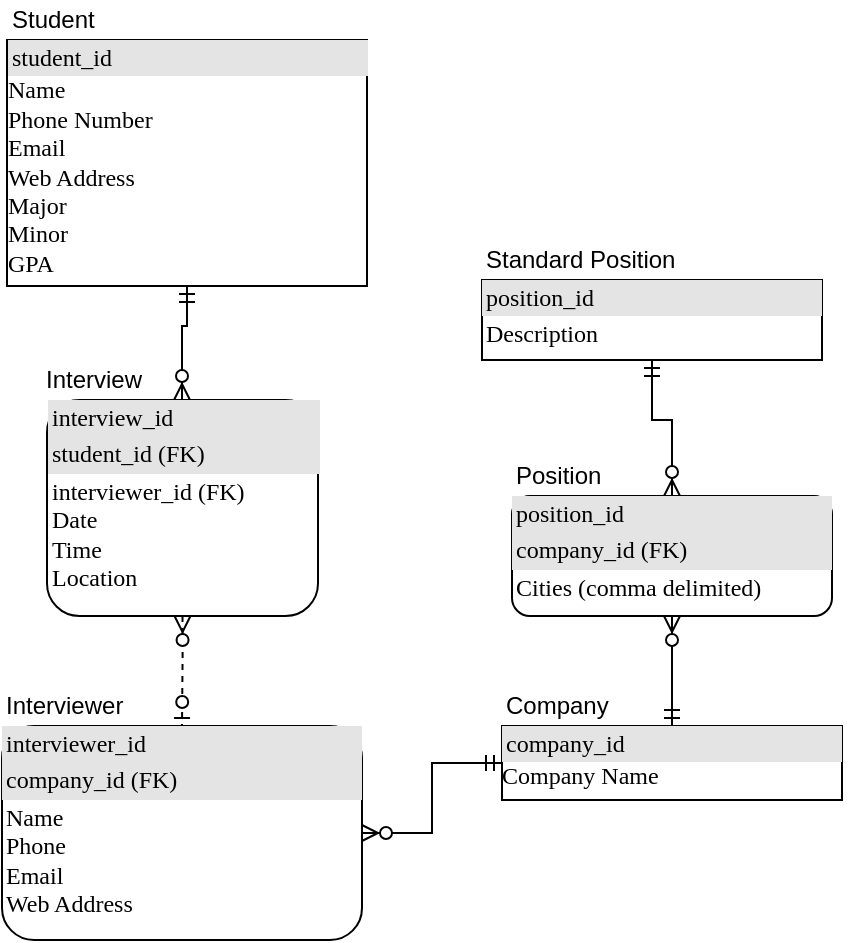 <mxfile version="13.3.0" type="device"><diagram id="y56bl5UnSCk1H6OLRzyM" name="Page-1"><mxGraphModel dx="473" dy="735" grid="1" gridSize="10" guides="1" tooltips="1" connect="1" arrows="1" fold="1" page="1" pageScale="1" pageWidth="1100" pageHeight="850" math="0" shadow="0"><root><mxCell id="0"/><mxCell id="1" parent="0"/><mxCell id="USMlvEQc8mDAUPHgkWbj-34" style="edgeStyle=orthogonalEdgeStyle;rounded=0;orthogonalLoop=1;jettySize=auto;html=1;exitX=0.5;exitY=1;exitDx=0;exitDy=0;entryX=0.5;entryY=1;entryDx=0;entryDy=0;startArrow=ERmandOne;startFill=0;endArrow=ERzeroToMany;endFill=1;" edge="1" parent="1" source="USMlvEQc8mDAUPHgkWbj-3" target="USMlvEQc8mDAUPHgkWbj-31"><mxGeometry relative="1" as="geometry"><Array as="points"><mxPoint x="233" y="263"/><mxPoint x="230" y="263"/></Array></mxGeometry></mxCell><mxCell id="USMlvEQc8mDAUPHgkWbj-3" value="&lt;div style=&quot;box-sizing: border-box ; width: 100% ; background: #e4e4e4 ; padding: 2px&quot;&gt;student_id&lt;/div&gt;Name&lt;br&gt;Phone Number&lt;br&gt;Email&lt;br&gt;Web Address&lt;br&gt;Major&lt;br&gt;Minor&lt;br&gt;GPA" style="verticalAlign=top;align=left;overflow=fill;html=1;rounded=0;shadow=0;comic=0;labelBackgroundColor=none;strokeWidth=1;fontFamily=Verdana;fontSize=12" vertex="1" parent="1"><mxGeometry x="142.5" y="120" width="180" height="123" as="geometry"/></mxCell><mxCell id="USMlvEQc8mDAUPHgkWbj-38" style="edgeStyle=orthogonalEdgeStyle;rounded=0;orthogonalLoop=1;jettySize=auto;html=1;exitX=0.5;exitY=1;exitDx=0;exitDy=0;entryX=0.5;entryY=1;entryDx=0;entryDy=0;startArrow=ERmandOne;startFill=0;endArrow=ERzeroToMany;endFill=1;" edge="1" parent="1" source="USMlvEQc8mDAUPHgkWbj-6" target="USMlvEQc8mDAUPHgkWbj-24"><mxGeometry relative="1" as="geometry"><Array as="points"><mxPoint x="465" y="310"/><mxPoint x="475" y="310"/></Array></mxGeometry></mxCell><mxCell id="USMlvEQc8mDAUPHgkWbj-6" value="&lt;div style=&quot;box-sizing: border-box ; width: 100% ; background: #e4e4e4 ; padding: 2px&quot;&gt;position_id&lt;/div&gt;&lt;table style=&quot;width: 100% ; font-size: 1em&quot; cellpadding=&quot;2&quot; cellspacing=&quot;0&quot;&gt;&lt;tbody&gt;&lt;tr&gt;&lt;td&gt;Description&lt;/td&gt;&lt;td&gt;&lt;/td&gt;&lt;/tr&gt;&lt;/tbody&gt;&lt;/table&gt;" style="verticalAlign=top;align=left;overflow=fill;html=1;rounded=0;shadow=0;comic=0;labelBackgroundColor=none;strokeWidth=1;fontFamily=Verdana;fontSize=12" vertex="1" parent="1"><mxGeometry x="380" y="240" width="170" height="40" as="geometry"/></mxCell><mxCell id="USMlvEQc8mDAUPHgkWbj-36" style="edgeStyle=orthogonalEdgeStyle;rounded=0;orthogonalLoop=1;jettySize=auto;html=1;exitX=1;exitY=0.5;exitDx=0;exitDy=0;entryX=0;entryY=0.5;entryDx=0;entryDy=0;startArrow=ERzeroToMany;startFill=1;endArrow=ERmandOne;endFill=0;" edge="1" parent="1" source="USMlvEQc8mDAUPHgkWbj-10" target="USMlvEQc8mDAUPHgkWbj-11"><mxGeometry relative="1" as="geometry"/></mxCell><mxCell id="USMlvEQc8mDAUPHgkWbj-10" value="&lt;div style=&quot;box-sizing: border-box ; width: 100% ; background: #e4e4e4 ; padding: 2px&quot;&gt;interviewer_id&lt;/div&gt;&lt;div style=&quot;box-sizing: border-box ; width: 100% ; background: #e4e4e4 ; padding: 2px&quot;&gt;company_id (FK)&lt;/div&gt;&lt;table style=&quot;width: 100% ; font-size: 1em&quot; cellpadding=&quot;2&quot; cellspacing=&quot;0&quot;&gt;&lt;tbody&gt;&lt;tr&gt;&lt;td&gt;Name&lt;br&gt;Phone&lt;br&gt;Email&lt;br&gt;Web Address&lt;/td&gt;&lt;td&gt;&lt;/td&gt;&lt;/tr&gt;&lt;/tbody&gt;&lt;/table&gt;" style="verticalAlign=top;align=left;overflow=fill;html=1;rounded=1;shadow=0;comic=0;labelBackgroundColor=none;strokeWidth=1;fontFamily=Verdana;fontSize=12" vertex="1" parent="1"><mxGeometry x="140" y="463" width="180" height="107" as="geometry"/></mxCell><mxCell id="USMlvEQc8mDAUPHgkWbj-37" style="edgeStyle=orthogonalEdgeStyle;rounded=0;orthogonalLoop=1;jettySize=auto;html=1;exitX=0.5;exitY=0;exitDx=0;exitDy=0;entryX=0.5;entryY=1;entryDx=0;entryDy=0;startArrow=ERmandOne;startFill=0;endArrow=ERzeroToMany;endFill=1;" edge="1" parent="1" source="USMlvEQc8mDAUPHgkWbj-11" target="USMlvEQc8mDAUPHgkWbj-13"><mxGeometry relative="1" as="geometry"/></mxCell><mxCell id="USMlvEQc8mDAUPHgkWbj-11" value="&lt;div style=&quot;box-sizing: border-box ; width: 100% ; background: #e4e4e4 ; padding: 2px&quot;&gt;company_id&lt;/div&gt;Company Name&lt;br&gt;&lt;table style=&quot;width: 100% ; font-size: 1em&quot; cellpadding=&quot;2&quot; cellspacing=&quot;0&quot;&gt;&lt;tbody&gt;&lt;tr&gt;&lt;td&gt;&lt;br&gt;&lt;/td&gt;&lt;td&gt;&lt;/td&gt;&lt;/tr&gt;&lt;/tbody&gt;&lt;/table&gt;" style="verticalAlign=top;align=left;overflow=fill;html=1;rounded=0;shadow=0;comic=0;labelBackgroundColor=none;strokeWidth=1;fontFamily=Verdana;fontSize=12" vertex="1" parent="1"><mxGeometry x="390" y="463" width="170" height="37" as="geometry"/></mxCell><mxCell id="USMlvEQc8mDAUPHgkWbj-13" value="&lt;div style=&quot;box-sizing: border-box ; width: 100% ; background: #e4e4e4 ; padding: 2px&quot;&gt;position_id&lt;/div&gt;&lt;div style=&quot;box-sizing: border-box ; width: 100% ; background: #e4e4e4 ; padding: 2px&quot;&gt;company_id (FK)&lt;/div&gt;&lt;table style=&quot;width: 100% ; font-size: 1em&quot; cellpadding=&quot;2&quot; cellspacing=&quot;0&quot;&gt;&lt;tbody&gt;&lt;tr&gt;&lt;td&gt;Cities (comma delimited)&lt;/td&gt;&lt;td&gt;&lt;/td&gt;&lt;/tr&gt;&lt;/tbody&gt;&lt;/table&gt;" style="verticalAlign=top;align=left;overflow=fill;html=1;rounded=1;shadow=0;comic=0;labelBackgroundColor=none;strokeWidth=1;fontFamily=Verdana;fontSize=12" vertex="1" parent="1"><mxGeometry x="395" y="348" width="160" height="60" as="geometry"/></mxCell><mxCell id="USMlvEQc8mDAUPHgkWbj-19" value="Student" style="text;html=1;strokeColor=none;fillColor=none;align=left;verticalAlign=middle;whiteSpace=wrap;rounded=0;" vertex="1" parent="1"><mxGeometry x="142.5" y="100" width="180" height="20" as="geometry"/></mxCell><mxCell id="USMlvEQc8mDAUPHgkWbj-20" value="Interviewer" style="text;html=1;strokeColor=none;fillColor=none;align=left;verticalAlign=middle;whiteSpace=wrap;rounded=0;labelBackgroundColor=none;" vertex="1" parent="1"><mxGeometry x="140" y="443" width="180" height="20" as="geometry"/></mxCell><mxCell id="USMlvEQc8mDAUPHgkWbj-22" style="edgeStyle=orthogonalEdgeStyle;rounded=0;orthogonalLoop=1;jettySize=auto;html=1;exitX=0.5;exitY=1;exitDx=0;exitDy=0;" edge="1" parent="1" source="USMlvEQc8mDAUPHgkWbj-13" target="USMlvEQc8mDAUPHgkWbj-13"><mxGeometry relative="1" as="geometry"/></mxCell><mxCell id="USMlvEQc8mDAUPHgkWbj-23" value="Standard Position" style="text;html=1;strokeColor=none;fillColor=none;align=left;verticalAlign=middle;whiteSpace=wrap;rounded=0;" vertex="1" parent="1"><mxGeometry x="380" y="220" width="180" height="20" as="geometry"/></mxCell><mxCell id="USMlvEQc8mDAUPHgkWbj-24" value="Position" style="text;html=1;strokeColor=none;fillColor=none;align=left;verticalAlign=middle;whiteSpace=wrap;rounded=0;" vertex="1" parent="1"><mxGeometry x="395" y="328" width="160" height="20" as="geometry"/></mxCell><mxCell id="USMlvEQc8mDAUPHgkWbj-25" value="Company" style="text;html=1;strokeColor=none;fillColor=none;align=left;verticalAlign=middle;whiteSpace=wrap;rounded=0;" vertex="1" parent="1"><mxGeometry x="390" y="443" width="180" height="20" as="geometry"/></mxCell><mxCell id="USMlvEQc8mDAUPHgkWbj-35" style="edgeStyle=orthogonalEdgeStyle;rounded=0;orthogonalLoop=1;jettySize=auto;html=1;exitX=0.5;exitY=1;exitDx=0;exitDy=0;entryX=0.5;entryY=1;entryDx=0;entryDy=0;startArrow=ERzeroToMany;startFill=1;endArrow=ERzeroToOne;endFill=1;dashed=1;" edge="1" parent="1" source="USMlvEQc8mDAUPHgkWbj-30" target="USMlvEQc8mDAUPHgkWbj-20"><mxGeometry relative="1" as="geometry"><Array as="points"><mxPoint x="230" y="428"/><mxPoint x="230" y="428"/></Array></mxGeometry></mxCell><mxCell id="USMlvEQc8mDAUPHgkWbj-30" value="&lt;div style=&quot;box-sizing: border-box ; width: 100% ; background: #e4e4e4 ; padding: 2px&quot;&gt;interview_id&lt;/div&gt;&lt;div style=&quot;box-sizing: border-box ; width: 100% ; background: #e4e4e4 ; padding: 2px&quot;&gt;student_id (FK)&lt;/div&gt;&lt;table style=&quot;width: 100% ; font-size: 1em&quot; cellpadding=&quot;2&quot; cellspacing=&quot;0&quot;&gt;&lt;tbody&gt;&lt;tr&gt;&lt;td&gt;interviewer_id (FK)&lt;br&gt;Date&lt;br&gt;Time&lt;br&gt;Location&lt;br&gt;&lt;/td&gt;&lt;td&gt;&lt;/td&gt;&lt;/tr&gt;&lt;/tbody&gt;&lt;/table&gt;" style="verticalAlign=top;align=left;overflow=fill;html=1;rounded=1;shadow=0;comic=0;labelBackgroundColor=none;strokeWidth=1;fontFamily=Verdana;fontSize=12" vertex="1" parent="1"><mxGeometry x="162.5" y="300" width="135.5" height="108" as="geometry"/></mxCell><mxCell id="USMlvEQc8mDAUPHgkWbj-31" value="Interview" style="text;html=1;strokeColor=none;fillColor=none;align=left;verticalAlign=middle;whiteSpace=wrap;rounded=0;labelBackgroundColor=none;" vertex="1" parent="1"><mxGeometry x="160" y="280" width="140" height="20" as="geometry"/></mxCell></root></mxGraphModel></diagram></mxfile>
